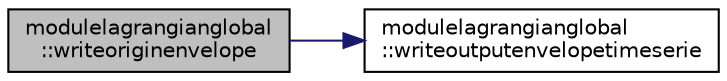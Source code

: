 digraph "modulelagrangianglobal::writeoriginenvelope"
{
 // LATEX_PDF_SIZE
  edge [fontname="Helvetica",fontsize="10",labelfontname="Helvetica",labelfontsize="10"];
  node [fontname="Helvetica",fontsize="10",shape=record];
  rankdir="LR";
  Node1 [label="modulelagrangianglobal\l::writeoriginenvelope",height=0.2,width=0.4,color="black", fillcolor="grey75", style="filled", fontcolor="black",tooltip=" "];
  Node1 -> Node2 [color="midnightblue",fontsize="10",style="solid",fontname="Helvetica"];
  Node2 [label="modulelagrangianglobal\l::writeoutputenvelopetimeserie",height=0.2,width=0.4,color="black", fillcolor="white", style="filled",URL="$namespacemodulelagrangianglobal.html#a730caaa1e8cb909c0d86b6d7c081175c",tooltip=" "];
}
